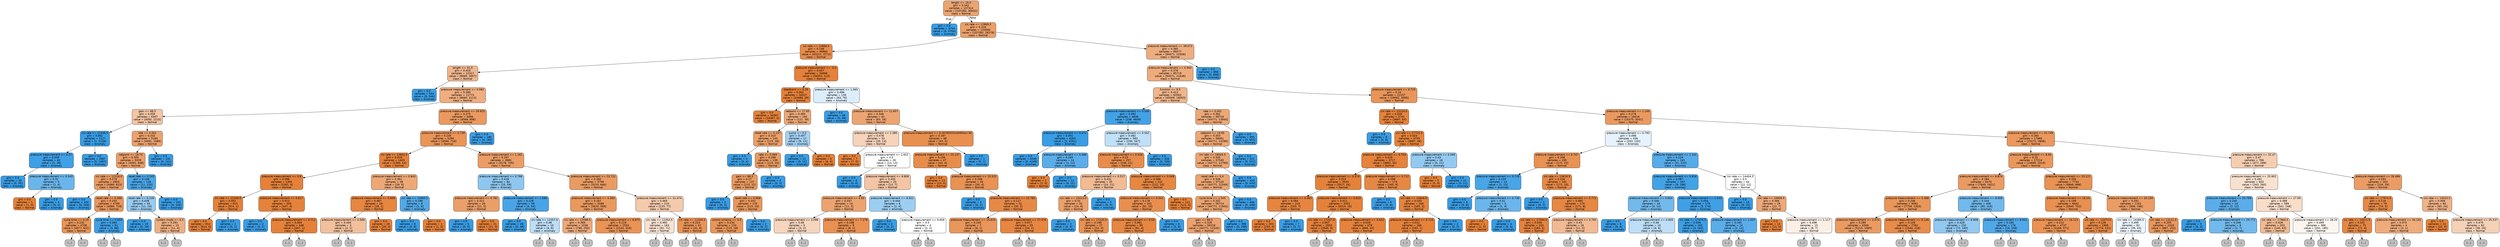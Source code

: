 digraph Tree {
node [shape=box, style="filled, rounded", color="black", fontname="helvetica"] ;
edge [fontname="helvetica"] ;
0 [label="length <= 15.0\ngini = 0.342\nsamples = 137314\nvalue = [107282, 30032]\nclass = Normal", fillcolor="#eca470"] ;
1 [label="gini = 0.0\nsamples = 3754\nvalue = [0, 3754]\nclass = Anomaly", fillcolor="#399de5"] ;
0 -> 1 [labeldistance=2.5, labelangle=45, headlabel="True"] ;
2 [label="crc rate <= 12869.5\ngini = 0.316\nsamples = 133560\nvalue = [107282, 26278]\nclass = Normal", fillcolor="#eba069"] ;
0 -> 2 [labeldistance=2.5, labelangle=-45, headlabel="False"] ;
3 [label="crc rate <= 12868.5\ngini = 0.148\nsamples = 46983\nvalue = [43211, 3772]\nclass = Normal", fillcolor="#e78c4a"] ;
2 -> 3 ;
4 [label="length <= 31.0\ngini = 0.418\nsamples = 12317\nvalue = [8660, 3657]\nclass = Normal", fillcolor="#f0b68d"] ;
3 -> 4 ;
5 [label="gini = 0.0\nsamples = 544\nvalue = [0, 544]\nclass = Anomaly", fillcolor="#399de5"] ;
4 -> 5 ;
6 [label="pressure measurement <= 0.582\ngini = 0.389\nsamples = 11773\nvalue = [8660, 3113]\nclass = Normal", fillcolor="#eeae80"] ;
4 -> 6 ;
7 [label="gain <= 88.5\ngini = 0.456\nsamples = 6307\nvalue = [4092, 2215]\nclass = Normal", fillcolor="#f3c5a4"] ;
6 -> 7 ;
8 [label="crc rate <= 12336.5\ngini = 0.002\nsamples = 1127\nvalue = [1, 1126]\nclass = Anomaly", fillcolor="#399de5"] ;
7 -> 8 ;
9 [label="pressure measurement <= 0.27\ngini = 0.049\nsamples = 40\nvalue = [1, 39]\nclass = Anomaly", fillcolor="#3ea0e6"] ;
8 -> 9 ;
10 [label="gini = 0.0\nsamples = 35\nvalue = [0, 35]\nclass = Anomaly", fillcolor="#399de5"] ;
9 -> 10 ;
11 [label="pressure measurement <= 0.543\ngini = 0.32\nsamples = 5\nvalue = [1, 4]\nclass = Anomaly", fillcolor="#6ab6ec"] ;
9 -> 11 ;
12 [label="gini = 0.0\nsamples = 1\nvalue = [1, 0]\nclass = Normal", fillcolor="#e58139"] ;
11 -> 12 ;
13 [label="gini = 0.0\nsamples = 4\nvalue = [0, 4]\nclass = Anomaly", fillcolor="#399de5"] ;
11 -> 13 ;
14 [label="gini = 0.0\nsamples = 1087\nvalue = [0, 1087]\nclass = Anomaly", fillcolor="#399de5"] ;
8 -> 14 ;
15 [label="rate <= 0.002\ngini = 0.332\nsamples = 5180\nvalue = [4091, 1089]\nclass = Normal", fillcolor="#eca36e"] ;
7 -> 15 ;
16 [label="setpoint <= 19.75\ngini = 0.305\nsamples = 5039\nvalue = [4091, 948]\nclass = Normal", fillcolor="#eb9e67"] ;
15 -> 16 ;
17 [label="crc rate <= 12218.0\ngini = 0.279\nsamples = 4903\nvalue = [4080, 823]\nclass = Normal", fillcolor="#ea9a61"] ;
16 -> 17 ;
18 [label="gini = 0.0\nsamples = 104\nvalue = [0, 104]\nclass = Anomaly", fillcolor="#399de5"] ;
17 -> 18 ;
19 [label="reset rate <= 0.398\ngini = 0.255\nsamples = 4799\nvalue = [4080, 719]\nclass = Normal", fillcolor="#ea975c"] ;
17 -> 19 ;
20 [label="cycle time <= 0.25\ngini = 0.232\nsamples = 4708\nvalue = [4077, 631]\nclass = Normal", fillcolor="#e99558"] ;
19 -> 20 ;
21 [label="(...)", fillcolor="#C0C0C0"] ;
20 -> 21 ;
22 [label="(...)", fillcolor="#C0C0C0"] ;
20 -> 22 ;
405 [label="cycle time <= 0.655\ngini = 0.064\nsamples = 91\nvalue = [3, 88]\nclass = Anomaly", fillcolor="#40a0e6"] ;
19 -> 405 ;
406 [label="(...)", fillcolor="#C0C0C0"] ;
405 -> 406 ;
409 [label="(...)", fillcolor="#C0C0C0"] ;
405 -> 409 ;
410 [label="reset rate <= 0.243\ngini = 0.149\nsamples = 136\nvalue = [11, 125]\nclass = Anomaly", fillcolor="#4aa6e7"] ;
16 -> 410 ;
411 [label="reset rate <= 0.228\ngini = 0.438\nsamples = 34\nvalue = [11, 23]\nclass = Anomaly", fillcolor="#98ccf1"] ;
410 -> 411 ;
412 [label="gini = 0.0\nsamples = 19\nvalue = [0, 19]\nclass = Anomaly", fillcolor="#399de5"] ;
411 -> 412 ;
413 [label="system mode <= 0.5\ngini = 0.391\nsamples = 15\nvalue = [11, 4]\nclass = Normal", fillcolor="#eeaf81"] ;
411 -> 413 ;
414 [label="(...)", fillcolor="#C0C0C0"] ;
413 -> 414 ;
415 [label="(...)", fillcolor="#C0C0C0"] ;
413 -> 415 ;
416 [label="gini = 0.0\nsamples = 102\nvalue = [0, 102]\nclass = Anomaly", fillcolor="#399de5"] ;
410 -> 416 ;
417 [label="gini = 0.0\nsamples = 141\nvalue = [0, 141]\nclass = Anomaly", fillcolor="#399de5"] ;
15 -> 417 ;
418 [label="pressure measurement <= 39.925\ngini = 0.275\nsamples = 5466\nvalue = [4568, 898]\nclass = Normal", fillcolor="#ea9a60"] ;
6 -> 418 ;
419 [label="pressure measurement <= 0.739\ngini = 0.235\nsamples = 5286\nvalue = [4568, 718]\nclass = Normal", fillcolor="#e99558"] ;
418 -> 419 ;
420 [label="crc rate <= 12602.5\ngini = 0.018\nsamples = 1403\nvalue = [1390, 13]\nclass = Normal", fillcolor="#e5823b"] ;
419 -> 420 ;
421 [label="pressure measurement <= 0.6\ngini = 0.006\nsamples = 1365\nvalue = [1361, 4]\nclass = Normal", fillcolor="#e5813a"] ;
420 -> 421 ;
422 [label="crc rate <= 12349.5\ngini = 0.002\nsamples = 915\nvalue = [914, 1]\nclass = Normal", fillcolor="#e58139"] ;
421 -> 422 ;
423 [label="gini = 0.0\nsamples = 914\nvalue = [914, 0]\nclass = Normal", fillcolor="#e58139"] ;
422 -> 423 ;
424 [label="gini = 0.0\nsamples = 1\nvalue = [0, 1]\nclass = Anomaly", fillcolor="#399de5"] ;
422 -> 424 ;
425 [label="pressure measurement <= 0.617\ngini = 0.013\nsamples = 450\nvalue = [447, 3]\nclass = Normal", fillcolor="#e5823a"] ;
421 -> 425 ;
426 [label="gini = 0.0\nsamples = 2\nvalue = [0, 2]\nclass = Anomaly", fillcolor="#399de5"] ;
425 -> 426 ;
427 [label="pressure measurement <= 0.711\ngini = 0.004\nsamples = 448\nvalue = [447, 1]\nclass = Normal", fillcolor="#e58139"] ;
425 -> 427 ;
428 [label="(...)", fillcolor="#C0C0C0"] ;
427 -> 428 ;
429 [label="(...)", fillcolor="#C0C0C0"] ;
427 -> 429 ;
432 [label="pressure measurement <= 0.643\ngini = 0.361\nsamples = 38\nvalue = [29, 9]\nclass = Normal", fillcolor="#eda876"] ;
420 -> 432 ;
433 [label="pressure measurement <= 0.606\ngini = 0.067\nsamples = 29\nvalue = [28, 1]\nclass = Normal", fillcolor="#e68640"] ;
432 -> 433 ;
434 [label="pressure measurement <= 0.589\ngini = 0.444\nsamples = 3\nvalue = [2, 1]\nclass = Normal", fillcolor="#f2c09c"] ;
433 -> 434 ;
435 [label="(...)", fillcolor="#C0C0C0"] ;
434 -> 435 ;
436 [label="(...)", fillcolor="#C0C0C0"] ;
434 -> 436 ;
437 [label="gini = 0.0\nsamples = 26\nvalue = [26, 0]\nclass = Normal", fillcolor="#e58139"] ;
433 -> 437 ;
438 [label="crc rate <= 12860.5\ngini = 0.198\nsamples = 9\nvalue = [1, 8]\nclass = Anomaly", fillcolor="#52a9e8"] ;
432 -> 438 ;
439 [label="gini = 0.0\nsamples = 8\nvalue = [0, 8]\nclass = Anomaly", fillcolor="#399de5"] ;
438 -> 439 ;
440 [label="gini = 0.0\nsamples = 1\nvalue = [1, 0]\nclass = Normal", fillcolor="#e58139"] ;
438 -> 440 ;
441 [label="pressure measurement <= 1.181\ngini = 0.297\nsamples = 3883\nvalue = [3178, 705]\nclass = Normal", fillcolor="#eb9d65"] ;
419 -> 441 ;
442 [label="pressure measurement <= 0.786\ngini = 0.418\nsamples = 84\nvalue = [25, 59]\nclass = Anomaly", fillcolor="#8dc7f0"] ;
441 -> 442 ;
443 [label="pressure measurement <= 0.781\ngini = 0.311\nsamples = 26\nvalue = [21, 5]\nclass = Normal", fillcolor="#eb9f68"] ;
442 -> 443 ;
444 [label="gini = 0.0\nsamples = 5\nvalue = [0, 5]\nclass = Anomaly", fillcolor="#399de5"] ;
443 -> 444 ;
445 [label="gini = 0.0\nsamples = 21\nvalue = [21, 0]\nclass = Normal", fillcolor="#e58139"] ;
443 -> 445 ;
446 [label="pressure measurement <= 1.089\ngini = 0.128\nsamples = 58\nvalue = [4, 54]\nclass = Anomaly", fillcolor="#48a4e7"] ;
442 -> 446 ;
447 [label="gini = 0.0\nsamples = 48\nvalue = [0, 48]\nclass = Anomaly", fillcolor="#399de5"] ;
446 -> 447 ;
448 [label="crc rate <= 12357.0\ngini = 0.48\nsamples = 10\nvalue = [4, 6]\nclass = Anomaly", fillcolor="#bddef6"] ;
446 -> 448 ;
449 [label="(...)", fillcolor="#C0C0C0"] ;
448 -> 449 ;
450 [label="(...)", fillcolor="#C0C0C0"] ;
448 -> 450 ;
453 [label="pressure measurement <= 23.722\ngini = 0.282\nsamples = 3799\nvalue = [3153, 646]\nclass = Normal", fillcolor="#ea9b62"] ;
441 -> 453 ;
454 [label="pressure measurement <= 4.383\ngini = 0.267\nsamples = 3589\nvalue = [3020, 569]\nclass = Normal", fillcolor="#ea995e"] ;
453 -> 454 ;
455 [label="crc rate <= 12598.5\ngini = 0.366\nsamples = 1036\nvalue = [786, 250]\nclass = Normal", fillcolor="#eda978"] ;
454 -> 455 ;
456 [label="(...)", fillcolor="#C0C0C0"] ;
455 -> 456 ;
641 [label="(...)", fillcolor="#C0C0C0"] ;
455 -> 641 ;
756 [label="pressure measurement <= 8.875\ngini = 0.219\nsamples = 2553\nvalue = [2234, 319]\nclass = Normal", fillcolor="#e99355"] ;
454 -> 756 ;
757 [label="(...)", fillcolor="#C0C0C0"] ;
756 -> 757 ;
930 [label="(...)", fillcolor="#C0C0C0"] ;
756 -> 930 ;
1439 [label="pressure measurement <= 31.474\ngini = 0.464\nsamples = 210\nvalue = [133, 77]\nclass = Normal", fillcolor="#f4caac"] ;
453 -> 1439 ;
1440 [label="crc rate <= 12354.5\ngini = 0.492\nsamples = 163\nvalue = [92, 71]\nclass = Normal", fillcolor="#f9e2d2"] ;
1439 -> 1440 ;
1441 [label="(...)", fillcolor="#C0C0C0"] ;
1440 -> 1441 ;
1472 [label="(...)", fillcolor="#C0C0C0"] ;
1440 -> 1472 ;
1541 [label="crc rate <= 12340.5\ngini = 0.223\nsamples = 47\nvalue = [41, 6]\nclass = Normal", fillcolor="#e99356"] ;
1439 -> 1541 ;
1542 [label="(...)", fillcolor="#C0C0C0"] ;
1541 -> 1542 ;
1547 [label="(...)", fillcolor="#C0C0C0"] ;
1541 -> 1547 ;
1564 [label="gini = 0.0\nsamples = 180\nvalue = [0, 180]\nclass = Anomaly", fillcolor="#399de5"] ;
418 -> 1564 ;
1565 [label="pressure measurement <= -0.5\ngini = 0.007\nsamples = 34666\nvalue = [34551, 115]\nclass = Normal", fillcolor="#e5813a"] ;
3 -> 1565 ;
1566 [label="deadband <= 0.29\ngini = 0.002\nsamples = 34527\nvalue = [34488, 39]\nclass = Normal", fillcolor="#e58139"] ;
1565 -> 1566 ;
1567 [label="gini = 0.0\nsamples = 34367\nvalue = [34367, 0]\nclass = Normal", fillcolor="#e58139"] ;
1566 -> 1567 ;
1568 [label="setpoint <= 17.65\ngini = 0.369\nsamples = 160\nvalue = [121, 39]\nclass = Normal", fillcolor="#edaa79"] ;
1566 -> 1568 ;
1569 [label="reset rate <= 0.237\ngini = 0.315\nsamples = 143\nvalue = [115, 28]\nclass = Normal", fillcolor="#eba069"] ;
1568 -> 1569 ;
1570 [label="gini = 0.0\nsamples = 4\nvalue = [0, 4]\nclass = Anomaly", fillcolor="#399de5"] ;
1569 -> 1570 ;
1571 [label="rate <= 0.069\ngini = 0.286\nsamples = 139\nvalue = [115, 24]\nclass = Normal", fillcolor="#ea9b62"] ;
1569 -> 1571 ;
1572 [label="gain <= 88.5\ngini = 0.27\nsamples = 137\nvalue = [115, 22]\nclass = Normal", fillcolor="#ea995f"] ;
1571 -> 1572 ;
1573 [label="gini = 0.0\nsamples = 2\nvalue = [0, 2]\nclass = Anomaly", fillcolor="#399de5"] ;
1572 -> 1573 ;
1574 [label="reset rate <= 0.668\ngini = 0.252\nsamples = 135\nvalue = [115, 20]\nclass = Normal", fillcolor="#ea975b"] ;
1572 -> 1574 ;
1575 [label="control scheme <= 0.5\ngini = 0.234\nsamples = 133\nvalue = [115, 18]\nclass = Normal", fillcolor="#e99558"] ;
1574 -> 1575 ;
1576 [label="(...)", fillcolor="#C0C0C0"] ;
1575 -> 1576 ;
1577 [label="(...)", fillcolor="#C0C0C0"] ;
1575 -> 1577 ;
1588 [label="gini = 0.0\nsamples = 2\nvalue = [0, 2]\nclass = Anomaly", fillcolor="#399de5"] ;
1574 -> 1588 ;
1589 [label="gini = 0.0\nsamples = 2\nvalue = [0, 2]\nclass = Anomaly", fillcolor="#399de5"] ;
1571 -> 1589 ;
1590 [label="pump <= 0.5\ngini = 0.457\nsamples = 17\nvalue = [6, 11]\nclass = Anomaly", fillcolor="#a5d2f3"] ;
1568 -> 1590 ;
1591 [label="gini = 0.0\nsamples = 11\nvalue = [0, 11]\nclass = Anomaly", fillcolor="#399de5"] ;
1590 -> 1591 ;
1592 [label="gini = 0.0\nsamples = 6\nvalue = [6, 0]\nclass = Normal", fillcolor="#e58139"] ;
1590 -> 1592 ;
1593 [label="pressure measurement <= 1.065\ngini = 0.496\nsamples = 139\nvalue = [63, 76]\nclass = Anomaly", fillcolor="#ddeefb"] ;
1565 -> 1593 ;
1594 [label="gini = 0.0\nsamples = 58\nvalue = [0, 58]\nclass = Anomaly", fillcolor="#399de5"] ;
1593 -> 1594 ;
1595 [label="pressure measurement <= 11.657\ngini = 0.346\nsamples = 81\nvalue = [63, 18]\nclass = Normal", fillcolor="#eca572"] ;
1593 -> 1595 ;
1596 [label="pressure measurement <= 1.385\ngini = 0.478\nsamples = 33\nvalue = [20, 13]\nclass = Normal", fillcolor="#f6d3ba"] ;
1595 -> 1596 ;
1597 [label="gini = 0.0\nsamples = 7\nvalue = [7, 0]\nclass = Normal", fillcolor="#e58139"] ;
1596 -> 1597 ;
1598 [label="pressure measurement <= 2.652\ngini = 0.5\nsamples = 26\nvalue = [13, 13]\nclass = Normal", fillcolor="#ffffff"] ;
1596 -> 1598 ;
1599 [label="gini = 0.0\nsamples = 6\nvalue = [0, 6]\nclass = Anomaly", fillcolor="#399de5"] ;
1598 -> 1599 ;
1600 [label="pressure measurement <= 8.806\ngini = 0.455\nsamples = 20\nvalue = [13, 7]\nclass = Normal", fillcolor="#f3c5a4"] ;
1598 -> 1600 ;
1601 [label="pressure measurement <= 4.83\ngini = 0.337\nsamples = 14\nvalue = [11, 3]\nclass = Normal", fillcolor="#eca36f"] ;
1600 -> 1601 ;
1602 [label="pressure measurement <= 3.096\ngini = 0.48\nsamples = 5\nvalue = [3, 2]\nclass = Normal", fillcolor="#f6d5bd"] ;
1601 -> 1602 ;
1603 [label="(...)", fillcolor="#C0C0C0"] ;
1602 -> 1603 ;
1604 [label="(...)", fillcolor="#C0C0C0"] ;
1602 -> 1604 ;
1605 [label="pressure measurement <= 7.278\ngini = 0.198\nsamples = 9\nvalue = [8, 1]\nclass = Normal", fillcolor="#e89152"] ;
1601 -> 1605 ;
1606 [label="(...)", fillcolor="#C0C0C0"] ;
1605 -> 1606 ;
1607 [label="(...)", fillcolor="#C0C0C0"] ;
1605 -> 1607 ;
1610 [label="pressure measurement <= 8.922\ngini = 0.444\nsamples = 6\nvalue = [2, 4]\nclass = Anomaly", fillcolor="#9ccef2"] ;
1600 -> 1610 ;
1611 [label="gini = 0.0\nsamples = 2\nvalue = [0, 2]\nclass = Anomaly", fillcolor="#399de5"] ;
1610 -> 1611 ;
1612 [label="pressure measurement <= 9.659\ngini = 0.5\nsamples = 4\nvalue = [2, 2]\nclass = Normal", fillcolor="#ffffff"] ;
1610 -> 1612 ;
1613 [label="(...)", fillcolor="#C0C0C0"] ;
1612 -> 1613 ;
1614 [label="(...)", fillcolor="#C0C0C0"] ;
1612 -> 1614 ;
1619 [label="pressure measurement <= 8.30765025446902e+36\ngini = 0.187\nsamples = 48\nvalue = [43, 5]\nclass = Normal", fillcolor="#e89050"] ;
1595 -> 1619 ;
1620 [label="pressure measurement <= 15.137\ngini = 0.156\nsamples = 47\nvalue = [43, 4]\nclass = Normal", fillcolor="#e78d4b"] ;
1619 -> 1620 ;
1621 [label="gini = 0.0\nsamples = 13\nvalue = [13, 0]\nclass = Normal", fillcolor="#e58139"] ;
1620 -> 1621 ;
1622 [label="pressure measurement <= 15.522\ngini = 0.208\nsamples = 34\nvalue = [30, 4]\nclass = Normal", fillcolor="#e89253"] ;
1620 -> 1622 ;
1623 [label="gini = 0.0\nsamples = 2\nvalue = [0, 2]\nclass = Anomaly", fillcolor="#399de5"] ;
1622 -> 1623 ;
1624 [label="pressure measurement <= 15.782\ngini = 0.117\nsamples = 32\nvalue = [30, 2]\nclass = Normal", fillcolor="#e78946"] ;
1622 -> 1624 ;
1625 [label="pressure measurement <= 15.633\ngini = 0.245\nsamples = 7\nvalue = [6, 1]\nclass = Normal", fillcolor="#e9965a"] ;
1624 -> 1625 ;
1626 [label="(...)", fillcolor="#C0C0C0"] ;
1625 -> 1626 ;
1627 [label="(...)", fillcolor="#C0C0C0"] ;
1625 -> 1627 ;
1628 [label="pressure measurement <= 27.076\ngini = 0.077\nsamples = 25\nvalue = [24, 1]\nclass = Normal", fillcolor="#e68641"] ;
1624 -> 1628 ;
1629 [label="(...)", fillcolor="#C0C0C0"] ;
1628 -> 1629 ;
1630 [label="(...)", fillcolor="#C0C0C0"] ;
1628 -> 1630 ;
1633 [label="gini = 0.0\nsamples = 1\nvalue = [0, 1]\nclass = Anomaly", fillcolor="#399de5"] ;
1619 -> 1633 ;
1634 [label="pressure measurement <= 39.672\ngini = 0.385\nsamples = 86577\nvalue = [64071, 22506]\nclass = Normal", fillcolor="#eead7f"] ;
2 -> 1634 ;
1635 [label="pressure measurement <= 0.563\ngini = 0.378\nsamples = 85719\nvalue = [64071, 21648]\nclass = Normal", fillcolor="#eeac7c"] ;
1634 -> 1635 ;
1636 [label="function <= 9.5\ngini = 0.413\nsamples = 63562\nvalue = [45009, 18553]\nclass = Normal", fillcolor="#f0b58b"] ;
1635 -> 1636 ;
1637 [label="pressure measurement <= 0.506\ngini = 0.093\nsamples = 4846\nvalue = [238, 4608]\nclass = Anomaly", fillcolor="#43a2e6"] ;
1636 -> 1637 ;
1638 [label="pressure measurement <= 0.472\ngini = 0.001\nsamples = 4263\nvalue = [2, 4261]\nclass = Anomaly", fillcolor="#399de5"] ;
1637 -> 1638 ;
1639 [label="gini = 0.0\nsamples = 4249\nvalue = [0, 4249]\nclass = Anomaly", fillcolor="#399de5"] ;
1638 -> 1639 ;
1640 [label="pressure measurement <= 0.496\ngini = 0.245\nsamples = 14\nvalue = [2, 12]\nclass = Anomaly", fillcolor="#5aade9"] ;
1638 -> 1640 ;
1641 [label="gini = 0.0\nsamples = 2\nvalue = [2, 0]\nclass = Normal", fillcolor="#e58139"] ;
1640 -> 1641 ;
1642 [label="gini = 0.0\nsamples = 12\nvalue = [0, 12]\nclass = Anomaly", fillcolor="#399de5"] ;
1640 -> 1642 ;
1643 [label="pressure measurement <= 0.552\ngini = 0.482\nsamples = 583\nvalue = [236, 347]\nclass = Anomaly", fillcolor="#c0e0f7"] ;
1637 -> 1643 ;
1644 [label="pressure measurement <= 0.528\ngini = 0.15\nsamples = 257\nvalue = [236, 21]\nclass = Normal", fillcolor="#e78c4b"] ;
1643 -> 1644 ;
1645 [label="pressure measurement <= 0.517\ngini = 0.431\nsamples = 35\nvalue = [24, 11]\nclass = Normal", fillcolor="#f1bb94"] ;
1644 -> 1645 ;
1646 [label="crc rate <= 15413.0\ngini = 0.32\nsamples = 30\nvalue = [24, 6]\nclass = Normal", fillcolor="#eca06a"] ;
1645 -> 1646 ;
1647 [label="gini = 0.0\nsamples = 3\nvalue = [0, 3]\nclass = Anomaly", fillcolor="#399de5"] ;
1646 -> 1647 ;
1648 [label="crc rate <= 17220.0\ngini = 0.198\nsamples = 27\nvalue = [24, 3]\nclass = Normal", fillcolor="#e89152"] ;
1646 -> 1648 ;
1649 [label="(...)", fillcolor="#C0C0C0"] ;
1648 -> 1649 ;
1650 [label="(...)", fillcolor="#C0C0C0"] ;
1648 -> 1650 ;
1653 [label="gini = 0.0\nsamples = 5\nvalue = [0, 5]\nclass = Anomaly", fillcolor="#399de5"] ;
1645 -> 1653 ;
1654 [label="pressure measurement <= 0.549\ngini = 0.086\nsamples = 222\nvalue = [212, 10]\nclass = Normal", fillcolor="#e68742"] ;
1644 -> 1654 ;
1655 [label="pressure measurement <= 0.541\ngini = 0.178\nsamples = 101\nvalue = [91, 10]\nclass = Normal", fillcolor="#e88f4f"] ;
1654 -> 1655 ;
1656 [label="pressure measurement <= 0.54\ngini = 0.081\nsamples = 95\nvalue = [91, 4]\nclass = Normal", fillcolor="#e68742"] ;
1655 -> 1656 ;
1657 [label="(...)", fillcolor="#C0C0C0"] ;
1656 -> 1657 ;
1660 [label="(...)", fillcolor="#C0C0C0"] ;
1656 -> 1660 ;
1661 [label="gini = 0.0\nsamples = 6\nvalue = [0, 6]\nclass = Anomaly", fillcolor="#399de5"] ;
1655 -> 1661 ;
1662 [label="gini = 0.0\nsamples = 121\nvalue = [121, 0]\nclass = Normal", fillcolor="#e58139"] ;
1654 -> 1662 ;
1663 [label="gini = 0.0\nsamples = 326\nvalue = [0, 326]\nclass = Anomaly", fillcolor="#399de5"] ;
1643 -> 1663 ;
1664 [label="rate <= 0.001\ngini = 0.362\nsamples = 58716\nvalue = [44771, 13945]\nclass = Normal", fillcolor="#eda877"] ;
1636 -> 1664 ;
1665 [label="setpoint <= 19.95\ngini = 0.353\nsamples = 58061\nvalue = [44771, 13290]\nclass = Normal", fillcolor="#eda674"] ;
1664 -> 1665 ;
1666 [label="crc rate <= 18045.0\ngini = 0.345\nsamples = 57540\nvalue = [44771, 12769]\nclass = Normal", fillcolor="#eca571"] ;
1665 -> 1666 ;
1667 [label="reset rate <= 0.4\ngini = 0.339\nsamples = 57120\nvalue = [44771, 12349]\nclass = Normal", fillcolor="#eca470"] ;
1666 -> 1667 ;
1668 [label="cycle time <= 1.545\ngini = 0.332\nsamples = 56714\nvalue = [44771, 11943]\nclass = Normal", fillcolor="#eca36e"] ;
1667 -> 1668 ;
1669 [label="gain <= 88.5\ngini = 0.326\nsamples = 56316\nvalue = [44771, 11545]\nclass = Normal", fillcolor="#eca16c"] ;
1668 -> 1669 ;
1670 [label="(...)", fillcolor="#C0C0C0"] ;
1669 -> 1670 ;
1673 [label="(...)", fillcolor="#C0C0C0"] ;
1669 -> 1673 ;
3478 [label="gini = 0.0\nsamples = 398\nvalue = [0, 398]\nclass = Anomaly", fillcolor="#399de5"] ;
1668 -> 3478 ;
3479 [label="gini = 0.0\nsamples = 406\nvalue = [0, 406]\nclass = Anomaly", fillcolor="#399de5"] ;
1667 -> 3479 ;
3480 [label="gini = 0.0\nsamples = 420\nvalue = [0, 420]\nclass = Anomaly", fillcolor="#399de5"] ;
1666 -> 3480 ;
3481 [label="gini = 0.0\nsamples = 521\nvalue = [0, 521]\nclass = Anomaly", fillcolor="#399de5"] ;
1665 -> 3481 ;
3482 [label="gini = 0.0\nsamples = 655\nvalue = [0, 655]\nclass = Anomaly", fillcolor="#399de5"] ;
1664 -> 3482 ;
3483 [label="pressure measurement <= 0.725\ngini = 0.24\nsamples = 22157\nvalue = [19062, 3095]\nclass = Normal", fillcolor="#e99559"] ;
1635 -> 3483 ;
3484 [label="crc rate <= 13124.5\ngini = 0.028\nsamples = 3741\nvalue = [3687, 54]\nclass = Normal", fillcolor="#e5833c"] ;
3483 -> 3484 ;
3485 [label="gini = 0.0\nsamples = 8\nvalue = [0, 8]\nclass = Anomaly", fillcolor="#399de5"] ;
3484 -> 3485 ;
3486 [label="crc rate <= 17725.0\ngini = 0.024\nsamples = 3733\nvalue = [3687, 46]\nclass = Normal", fillcolor="#e5833b"] ;
3484 -> 3486 ;
3487 [label="pressure measurement <= 0.704\ngini = 0.019\nsamples = 3717\nvalue = [3682, 35]\nclass = Normal", fillcolor="#e5823b"] ;
3486 -> 3487 ;
3488 [label="pressure measurement <= 0.574\ngini = 0.015\nsamples = 3543\nvalue = [3517, 26]\nclass = Normal", fillcolor="#e5823a"] ;
3487 -> 3488 ;
3489 [label="pressure measurement <= 0.563\ngini = 0.064\nsamples = 210\nvalue = [203, 7]\nclass = Normal", fillcolor="#e68540"] ;
3488 -> 3489 ;
3490 [label="gini = 0.0\nsamples = 203\nvalue = [203, 0]\nclass = Normal", fillcolor="#e58139"] ;
3489 -> 3490 ;
3491 [label="gini = 0.0\nsamples = 7\nvalue = [0, 7]\nclass = Anomaly", fillcolor="#399de5"] ;
3489 -> 3491 ;
3492 [label="pressure measurement <= 0.625\ngini = 0.011\nsamples = 3333\nvalue = [3314, 19]\nclass = Normal", fillcolor="#e5823a"] ;
3488 -> 3492 ;
3493 [label="crc rate <= 17207.0\ngini = 0.007\nsamples = 2655\nvalue = [2646, 9]\nclass = Normal", fillcolor="#e5813a"] ;
3492 -> 3493 ;
3494 [label="(...)", fillcolor="#C0C0C0"] ;
3493 -> 3494 ;
3511 [label="(...)", fillcolor="#C0C0C0"] ;
3493 -> 3511 ;
3514 [label="pressure measurement <= 0.632\ngini = 0.029\nsamples = 678\nvalue = [668, 10]\nclass = Normal", fillcolor="#e5833c"] ;
3492 -> 3514 ;
3515 [label="(...)", fillcolor="#C0C0C0"] ;
3514 -> 3515 ;
3516 [label="(...)", fillcolor="#C0C0C0"] ;
3514 -> 3516 ;
3533 [label="pressure measurement <= 0.712\ngini = 0.098\nsamples = 174\nvalue = [165, 9]\nclass = Normal", fillcolor="#e68844"] ;
3487 -> 3533 ;
3534 [label="gini = 0.0\nsamples = 6\nvalue = [0, 6]\nclass = Anomaly", fillcolor="#399de5"] ;
3533 -> 3534 ;
3535 [label="crc rate <= 14644.0\ngini = 0.035\nsamples = 168\nvalue = [165, 3]\nclass = Normal", fillcolor="#e5833d"] ;
3533 -> 3535 ;
3536 [label="pressure measurement <= 0.724\ngini = 0.012\nsamples = 166\nvalue = [165, 1]\nclass = Normal", fillcolor="#e5823a"] ;
3535 -> 3536 ;
3537 [label="(...)", fillcolor="#C0C0C0"] ;
3536 -> 3537 ;
3540 [label="(...)", fillcolor="#C0C0C0"] ;
3536 -> 3540 ;
3541 [label="gini = 0.0\nsamples = 2\nvalue = [0, 2]\nclass = Anomaly", fillcolor="#399de5"] ;
3535 -> 3541 ;
3542 [label="pressure measurement <= 0.595\ngini = 0.43\nsamples = 16\nvalue = [5, 11]\nclass = Anomaly", fillcolor="#93caf1"] ;
3486 -> 3542 ;
3543 [label="gini = 0.0\nsamples = 5\nvalue = [5, 0]\nclass = Normal", fillcolor="#e58139"] ;
3542 -> 3543 ;
3544 [label="gini = 0.0\nsamples = 11\nvalue = [0, 11]\nclass = Anomaly", fillcolor="#399de5"] ;
3542 -> 3544 ;
3545 [label="pressure measurement <= 1.149\ngini = 0.276\nsamples = 18416\nvalue = [15375, 3041]\nclass = Normal", fillcolor="#ea9a60"] ;
3483 -> 3545 ;
3546 [label="pressure measurement <= 0.793\ngini = 0.498\nsamples = 436\nvalue = [203, 233]\nclass = Anomaly", fillcolor="#e6f2fc"] ;
3545 -> 3546 ;
3547 [label="pressure measurement <= 0.747\ngini = 0.208\nsamples = 195\nvalue = [172, 23]\nclass = Normal", fillcolor="#e89253"] ;
3546 -> 3547 ;
3548 [label="pressure measurement <= 0.735\ngini = 0.133\nsamples = 14\nvalue = [1, 13]\nclass = Anomaly", fillcolor="#48a5e7"] ;
3547 -> 3548 ;
3549 [label="gini = 0.0\nsamples = 9\nvalue = [0, 9]\nclass = Anomaly", fillcolor="#399de5"] ;
3548 -> 3549 ;
3550 [label="pressure measurement <= 0.736\ngini = 0.32\nsamples = 5\nvalue = [1, 4]\nclass = Anomaly", fillcolor="#6ab6ec"] ;
3548 -> 3550 ;
3551 [label="gini = 0.0\nsamples = 1\nvalue = [1, 0]\nclass = Normal", fillcolor="#e58139"] ;
3550 -> 3551 ;
3552 [label="gini = 0.0\nsamples = 4\nvalue = [0, 4]\nclass = Anomaly", fillcolor="#399de5"] ;
3550 -> 3552 ;
3553 [label="crc rate <= 13619.5\ngini = 0.104\nsamples = 181\nvalue = [171, 10]\nclass = Normal", fillcolor="#e78845"] ;
3547 -> 3553 ;
3554 [label="gini = 0.0\nsamples = 2\nvalue = [0, 2]\nclass = Anomaly", fillcolor="#399de5"] ;
3553 -> 3554 ;
3555 [label="pressure measurement <= 0.772\ngini = 0.085\nsamples = 179\nvalue = [171, 8]\nclass = Normal", fillcolor="#e68742"] ;
3553 -> 3555 ;
3556 [label="crc rate <= 17594.0\ngini = 0.036\nsamples = 163\nvalue = [160, 3]\nclass = Normal", fillcolor="#e5833d"] ;
3555 -> 3556 ;
3557 [label="(...)", fillcolor="#C0C0C0"] ;
3556 -> 3557 ;
3562 [label="(...)", fillcolor="#C0C0C0"] ;
3556 -> 3562 ;
3563 [label="pressure measurement <= 0.792\ngini = 0.43\nsamples = 16\nvalue = [11, 5]\nclass = Normal", fillcolor="#f1ba93"] ;
3555 -> 3563 ;
3564 [label="(...)", fillcolor="#C0C0C0"] ;
3563 -> 3564 ;
3565 [label="(...)", fillcolor="#C0C0C0"] ;
3563 -> 3565 ;
3566 [label="pressure measurement <= 1.101\ngini = 0.224\nsamples = 241\nvalue = [31, 210]\nclass = Anomaly", fillcolor="#56abe9"] ;
3546 -> 3566 ;
3567 [label="pressure measurement <= 0.816\ngini = 0.087\nsamples = 197\nvalue = [9, 188]\nclass = Anomaly", fillcolor="#42a2e6"] ;
3566 -> 3567 ;
3568 [label="pressure measurement <= 0.804\ngini = 0.346\nsamples = 18\nvalue = [4, 14]\nclass = Anomaly", fillcolor="#72b9ec"] ;
3567 -> 3568 ;
3569 [label="gini = 0.0\nsamples = 8\nvalue = [0, 8]\nclass = Anomaly", fillcolor="#399de5"] ;
3568 -> 3569 ;
3570 [label="pressure measurement <= 0.805\ngini = 0.48\nsamples = 10\nvalue = [4, 6]\nclass = Anomaly", fillcolor="#bddef6"] ;
3568 -> 3570 ;
3571 [label="(...)", fillcolor="#C0C0C0"] ;
3570 -> 3571 ;
3572 [label="(...)", fillcolor="#C0C0C0"] ;
3570 -> 3572 ;
3575 [label="pressure measurement <= 1.033\ngini = 0.054\nsamples = 179\nvalue = [5, 174]\nclass = Anomaly", fillcolor="#3fa0e6"] ;
3567 -> 3575 ;
3576 [label="crc rate <= 17476.5\ngini = 0.036\nsamples = 165\nvalue = [3, 162]\nclass = Anomaly", fillcolor="#3d9fe5"] ;
3575 -> 3576 ;
3577 [label="(...)", fillcolor="#C0C0C0"] ;
3576 -> 3577 ;
3582 [label="(...)", fillcolor="#C0C0C0"] ;
3576 -> 3582 ;
3585 [label="pressure measurement <= 1.037\ngini = 0.245\nsamples = 14\nvalue = [2, 12]\nclass = Anomaly", fillcolor="#5aade9"] ;
3575 -> 3585 ;
3586 [label="(...)", fillcolor="#C0C0C0"] ;
3585 -> 3586 ;
3587 [label="(...)", fillcolor="#C0C0C0"] ;
3585 -> 3587 ;
3592 [label="crc rate <= 14404.5\ngini = 0.5\nsamples = 44\nvalue = [22, 22]\nclass = Normal", fillcolor="#ffffff"] ;
3566 -> 3592 ;
3593 [label="gini = 0.0\nsamples = 15\nvalue = [0, 15]\nclass = Anomaly", fillcolor="#399de5"] ;
3592 -> 3593 ;
3594 [label="crc rate <= 16956.5\ngini = 0.366\nsamples = 29\nvalue = [22, 7]\nclass = Normal", fillcolor="#eda978"] ;
3592 -> 3594 ;
3595 [label="gini = 0.0\nsamples = 14\nvalue = [14, 0]\nclass = Normal", fillcolor="#e58139"] ;
3594 -> 3595 ;
3596 [label="pressure measurement <= 1.117\ngini = 0.498\nsamples = 15\nvalue = [8, 7]\nclass = Normal", fillcolor="#fcefe6"] ;
3594 -> 3596 ;
3597 [label="(...)", fillcolor="#C0C0C0"] ;
3596 -> 3597 ;
3598 [label="(...)", fillcolor="#C0C0C0"] ;
3596 -> 3598 ;
3599 [label="pressure measurement <= 25.749\ngini = 0.264\nsamples = 17980\nvalue = [15172, 2808]\nclass = Normal", fillcolor="#ea985e"] ;
3545 -> 3599 ;
3600 [label="pressure measurement <= 8.94\ngini = 0.25\nsamples = 17214\nvalue = [14695, 2519]\nclass = Normal", fillcolor="#e9975b"] ;
3599 -> 3600 ;
3601 [label="pressure measurement <= 8.874\ngini = 0.284\nsamples = 9470\nvalue = [7849, 1621]\nclass = Normal", fillcolor="#ea9b62"] ;
3600 -> 3601 ;
3602 [label="pressure measurement <= 5.308\ngini = 0.246\nsamples = 9062\nvalue = [7759, 1303]\nclass = Normal", fillcolor="#e9965a"] ;
3601 -> 3602 ;
3603 [label="pressure measurement <= 2.074\ngini = 0.285\nsamples = 6300\nvalue = [5215, 1085]\nclass = Normal", fillcolor="#ea9b62"] ;
3602 -> 3603 ;
3604 [label="(...)", fillcolor="#C0C0C0"] ;
3603 -> 3604 ;
3937 [label="(...)", fillcolor="#C0C0C0"] ;
3603 -> 3937 ;
4866 [label="pressure measurement <= 8.146\ngini = 0.145\nsamples = 2762\nvalue = [2544, 218]\nclass = Normal", fillcolor="#e78c4a"] ;
3602 -> 4866 ;
4867 [label="(...)", fillcolor="#C0C0C0"] ;
4866 -> 4867 ;
5308 [label="(...)", fillcolor="#C0C0C0"] ;
4866 -> 5308 ;
5381 [label="pressure measurement <= 8.908\ngini = 0.344\nsamples = 408\nvalue = [90, 318]\nclass = Anomaly", fillcolor="#71b9ec"] ;
3601 -> 5381 ;
5382 [label="pressure measurement <= 8.908\ngini = 0.428\nsamples = 232\nvalue = [72, 160]\nclass = Anomaly", fillcolor="#92c9f1"] ;
5381 -> 5382 ;
5383 [label="(...)", fillcolor="#C0C0C0"] ;
5382 -> 5383 ;
5398 [label="(...)", fillcolor="#C0C0C0"] ;
5382 -> 5398 ;
5405 [label="pressure measurement <= 8.931\ngini = 0.184\nsamples = 176\nvalue = [18, 158]\nclass = Anomaly", fillcolor="#50a8e8"] ;
5381 -> 5405 ;
5406 [label="(...)", fillcolor="#C0C0C0"] ;
5405 -> 5406 ;
5411 [label="(...)", fillcolor="#C0C0C0"] ;
5405 -> 5411 ;
5416 [label="pressure measurement <= 20.121\ngini = 0.205\nsamples = 7744\nvalue = [6846, 898]\nclass = Normal", fillcolor="#e89253"] ;
3600 -> 5416 ;
5417 [label="pressure measurement <= 16.24\ngini = 0.189\nsamples = 6642\nvalue = [5940, 702]\nclass = Normal", fillcolor="#e89050"] ;
5416 -> 5417 ;
5418 [label="pressure measurement <= 16.121\ngini = 0.212\nsamples = 4737\nvalue = [4166, 571]\nclass = Normal", fillcolor="#e99254"] ;
5417 -> 5418 ;
5419 [label="(...)", fillcolor="#C0C0C0"] ;
5418 -> 5419 ;
6636 [label="(...)", fillcolor="#C0C0C0"] ;
5418 -> 6636 ;
6681 [label="crc rate <= 13373.0\ngini = 0.128\nsamples = 1905\nvalue = [1774, 131]\nclass = Normal", fillcolor="#e78a48"] ;
5417 -> 6681 ;
6682 [label="(...)", fillcolor="#C0C0C0"] ;
6681 -> 6682 ;
6715 [label="(...)", fillcolor="#C0C0C0"] ;
6681 -> 6715 ;
7052 [label="pressure measurement <= 20.239\ngini = 0.292\nsamples = 1102\nvalue = [906, 196]\nclass = Normal", fillcolor="#eb9c64"] ;
5416 -> 7052 ;
7053 [label="crc rate <= 14389.5\ngini = 0.499\nsamples = 82\nvalue = [39, 43]\nclass = Anomaly", fillcolor="#edf6fd"] ;
7052 -> 7053 ;
7054 [label="(...)", fillcolor="#C0C0C0"] ;
7053 -> 7054 ;
7061 [label="(...)", fillcolor="#C0C0C0"] ;
7053 -> 7061 ;
7082 [label="crc rate <= 13111.5\ngini = 0.255\nsamples = 1020\nvalue = [867, 153]\nclass = Normal", fillcolor="#ea975c"] ;
7052 -> 7082 ;
7083 [label="(...)", fillcolor="#C0C0C0"] ;
7082 -> 7083 ;
7092 [label="(...)", fillcolor="#C0C0C0"] ;
7082 -> 7092 ;
7417 [label="pressure measurement <= 32.47\ngini = 0.47\nsamples = 766\nvalue = [477, 289]\nclass = Normal", fillcolor="#f5cdb1"] ;
3599 -> 7417 ;
7418 [label="pressure measurement <= 25.802\ngini = 0.491\nsamples = 603\nvalue = [343, 260]\nclass = Normal", fillcolor="#f9e1cf"] ;
7417 -> 7418 ;
7419 [label="pressure measurement <= 25.769\ngini = 0.245\nsamples = 14\nvalue = [2, 12]\nclass = Anomaly", fillcolor="#5aade9"] ;
7418 -> 7419 ;
7420 [label="gini = 0.0\nsamples = 5\nvalue = [0, 5]\nclass = Anomaly", fillcolor="#399de5"] ;
7419 -> 7420 ;
7421 [label="pressure measurement <= 25.772\ngini = 0.346\nsamples = 9\nvalue = [2, 7]\nclass = Anomaly", fillcolor="#72b9ec"] ;
7419 -> 7421 ;
7422 [label="(...)", fillcolor="#C0C0C0"] ;
7421 -> 7422 ;
7423 [label="(...)", fillcolor="#C0C0C0"] ;
7421 -> 7423 ;
7428 [label="pressure measurement <= 27.99\ngini = 0.488\nsamples = 589\nvalue = [341, 248]\nclass = Normal", fillcolor="#f8ddc9"] ;
7418 -> 7428 ;
7429 [label="crc rate <= 17969.5\ngini = 0.428\nsamples = 203\nvalue = [140, 63]\nclass = Normal", fillcolor="#f1ba92"] ;
7428 -> 7429 ;
7430 [label="(...)", fillcolor="#C0C0C0"] ;
7429 -> 7430 ;
7543 [label="(...)", fillcolor="#C0C0C0"] ;
7429 -> 7543 ;
7544 [label="pressure measurement <= 28.25\ngini = 0.499\nsamples = 386\nvalue = [201, 185]\nclass = Normal", fillcolor="#fdf5ef"] ;
7428 -> 7544 ;
7545 [label="(...)", fillcolor="#C0C0C0"] ;
7544 -> 7545 ;
7580 [label="(...)", fillcolor="#C0C0C0"] ;
7544 -> 7580 ;
7779 [label="pressure measurement <= 35.486\ngini = 0.293\nsamples = 163\nvalue = [134, 29]\nclass = Normal", fillcolor="#eb9c64"] ;
7417 -> 7779 ;
7780 [label="crc rate <= 17974.5\ngini = 0.119\nsamples = 79\nvalue = [74, 5]\nclass = Normal", fillcolor="#e78a46"] ;
7779 -> 7780 ;
7781 [label="crc rate <= 14011.5\ngini = 0.101\nsamples = 75\nvalue = [71, 4]\nclass = Normal", fillcolor="#e68844"] ;
7780 -> 7781 ;
7782 [label="(...)", fillcolor="#C0C0C0"] ;
7781 -> 7782 ;
7793 [label="(...)", fillcolor="#C0C0C0"] ;
7781 -> 7793 ;
7798 [label="pressure measurement <= 34.191\ngini = 0.375\nsamples = 4\nvalue = [3, 1]\nclass = Normal", fillcolor="#eeab7b"] ;
7780 -> 7798 ;
7799 [label="(...)", fillcolor="#C0C0C0"] ;
7798 -> 7799 ;
7800 [label="(...)", fillcolor="#C0C0C0"] ;
7798 -> 7800 ;
7801 [label="crc rate <= 14010.5\ngini = 0.408\nsamples = 84\nvalue = [60, 24]\nclass = Normal", fillcolor="#efb388"] ;
7779 -> 7801 ;
7802 [label="gini = 0.0\nsamples = 22\nvalue = [22, 0]\nclass = Normal", fillcolor="#e58139"] ;
7801 -> 7802 ;
7803 [label="pressure measurement <= 35.537\ngini = 0.475\nsamples = 62\nvalue = [38, 24]\nclass = Normal", fillcolor="#f5d1b6"] ;
7801 -> 7803 ;
7804 [label="(...)", fillcolor="#C0C0C0"] ;
7803 -> 7804 ;
7805 [label="(...)", fillcolor="#C0C0C0"] ;
7803 -> 7805 ;
7838 [label="gini = 0.0\nsamples = 858\nvalue = [0, 858]\nclass = Anomaly", fillcolor="#399de5"] ;
1634 -> 7838 ;
}